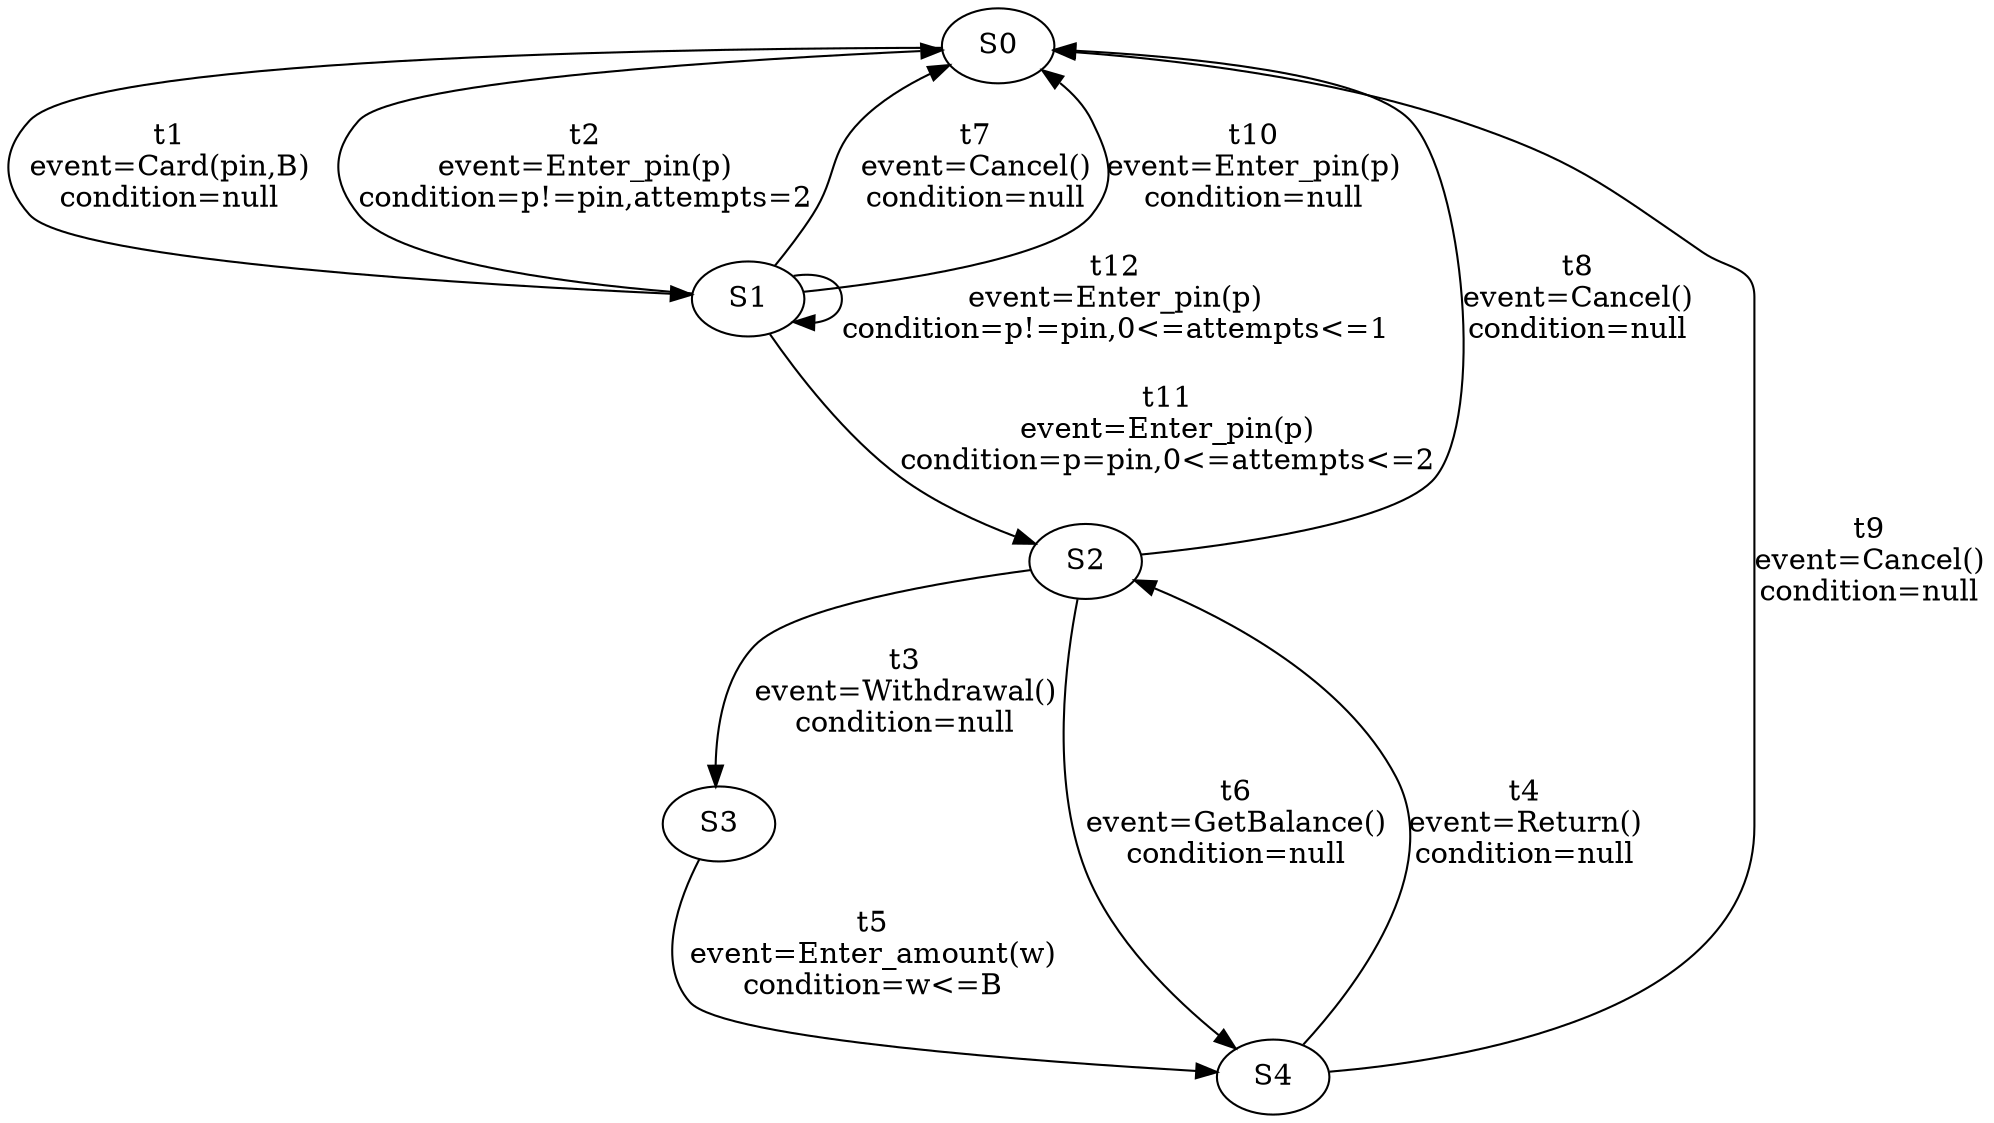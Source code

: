 digraph g {
 S0 -> S1 [ label="t1
event=Card(pin,B)
condition=null" ];
 S1 -> S0 [ label="t2
event=Enter_pin(p)
condition=p!=pin,attempts=2" ];
 S2 -> S3 [ label="t3
event=Withdrawal()
condition=null" ];
 S4 -> S2 [ label="t4
event=Return()
condition=null" ];
 S3 -> S4 [ label="t5
event=Enter_amount(w)
condition=w<=B" ];
 S2 -> S4 [ label="t6
event=GetBalance()
condition=null" ];
 S1 -> S0 [ label="t7
event=Cancel()
condition=null" ];
 S2 -> S0 [ label="t8
event=Cancel()
condition=null" ];
 S4 -> S0 [ label="t9
event=Cancel()
condition=null" ];
 S1 -> S0 [ label="t10
event=Enter_pin(p)
condition=null" ];
 S1 -> S2 [ label="t11
event=Enter_pin(p)
condition=p=pin,0<=attempts<=2" ];
 S1 -> S1 [ label="t12
event=Enter_pin(p)
condition=p!=pin,0<=attempts<=1" ];
}
